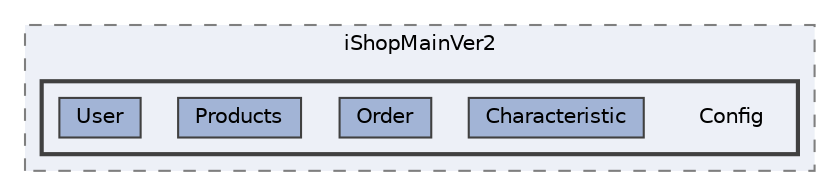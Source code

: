 digraph "D:/project/forCSharp/iShopMainVer2/iShopMainVer2/Config"
{
 // LATEX_PDF_SIZE
  bgcolor="transparent";
  edge [fontname=Helvetica,fontsize=10,labelfontname=Helvetica,labelfontsize=10];
  node [fontname=Helvetica,fontsize=10,shape=box,height=0.2,width=0.4];
  compound=true
  subgraph clusterdir_0a09a269237c0ba7f03e32d31cb11169 {
    graph [ bgcolor="#edf0f7", pencolor="grey50", label="iShopMainVer2", fontname=Helvetica,fontsize=10 style="filled,dashed", URL="dir_0a09a269237c0ba7f03e32d31cb11169.html",tooltip=""]
  subgraph clusterdir_b5a0b5c4a12ba92594ce4ec134ddb643 {
    graph [ bgcolor="#edf0f7", pencolor="grey25", label="", fontname=Helvetica,fontsize=10 style="filled,bold", URL="dir_b5a0b5c4a12ba92594ce4ec134ddb643.html",tooltip=""]
    dir_b5a0b5c4a12ba92594ce4ec134ddb643 [shape=plaintext, label="Config"];
  dir_334f0fd50228b3bd000016ad668057dd [label="Characteristic", fillcolor="#a2b4d6", color="grey25", style="filled", URL="dir_334f0fd50228b3bd000016ad668057dd.html",tooltip=""];
  dir_4704de09c3d03002a31c1f2e07bc4555 [label="Order", fillcolor="#a2b4d6", color="grey25", style="filled", URL="dir_4704de09c3d03002a31c1f2e07bc4555.html",tooltip=""];
  dir_2aea66e1c845b2db1b429abb9a1a410c [label="Products", fillcolor="#a2b4d6", color="grey25", style="filled", URL="dir_2aea66e1c845b2db1b429abb9a1a410c.html",tooltip=""];
  dir_5f1468db5dd098bfbcd5faeb8c9d0652 [label="User", fillcolor="#a2b4d6", color="grey25", style="filled", URL="dir_5f1468db5dd098bfbcd5faeb8c9d0652.html",tooltip=""];
  }
  }
}
